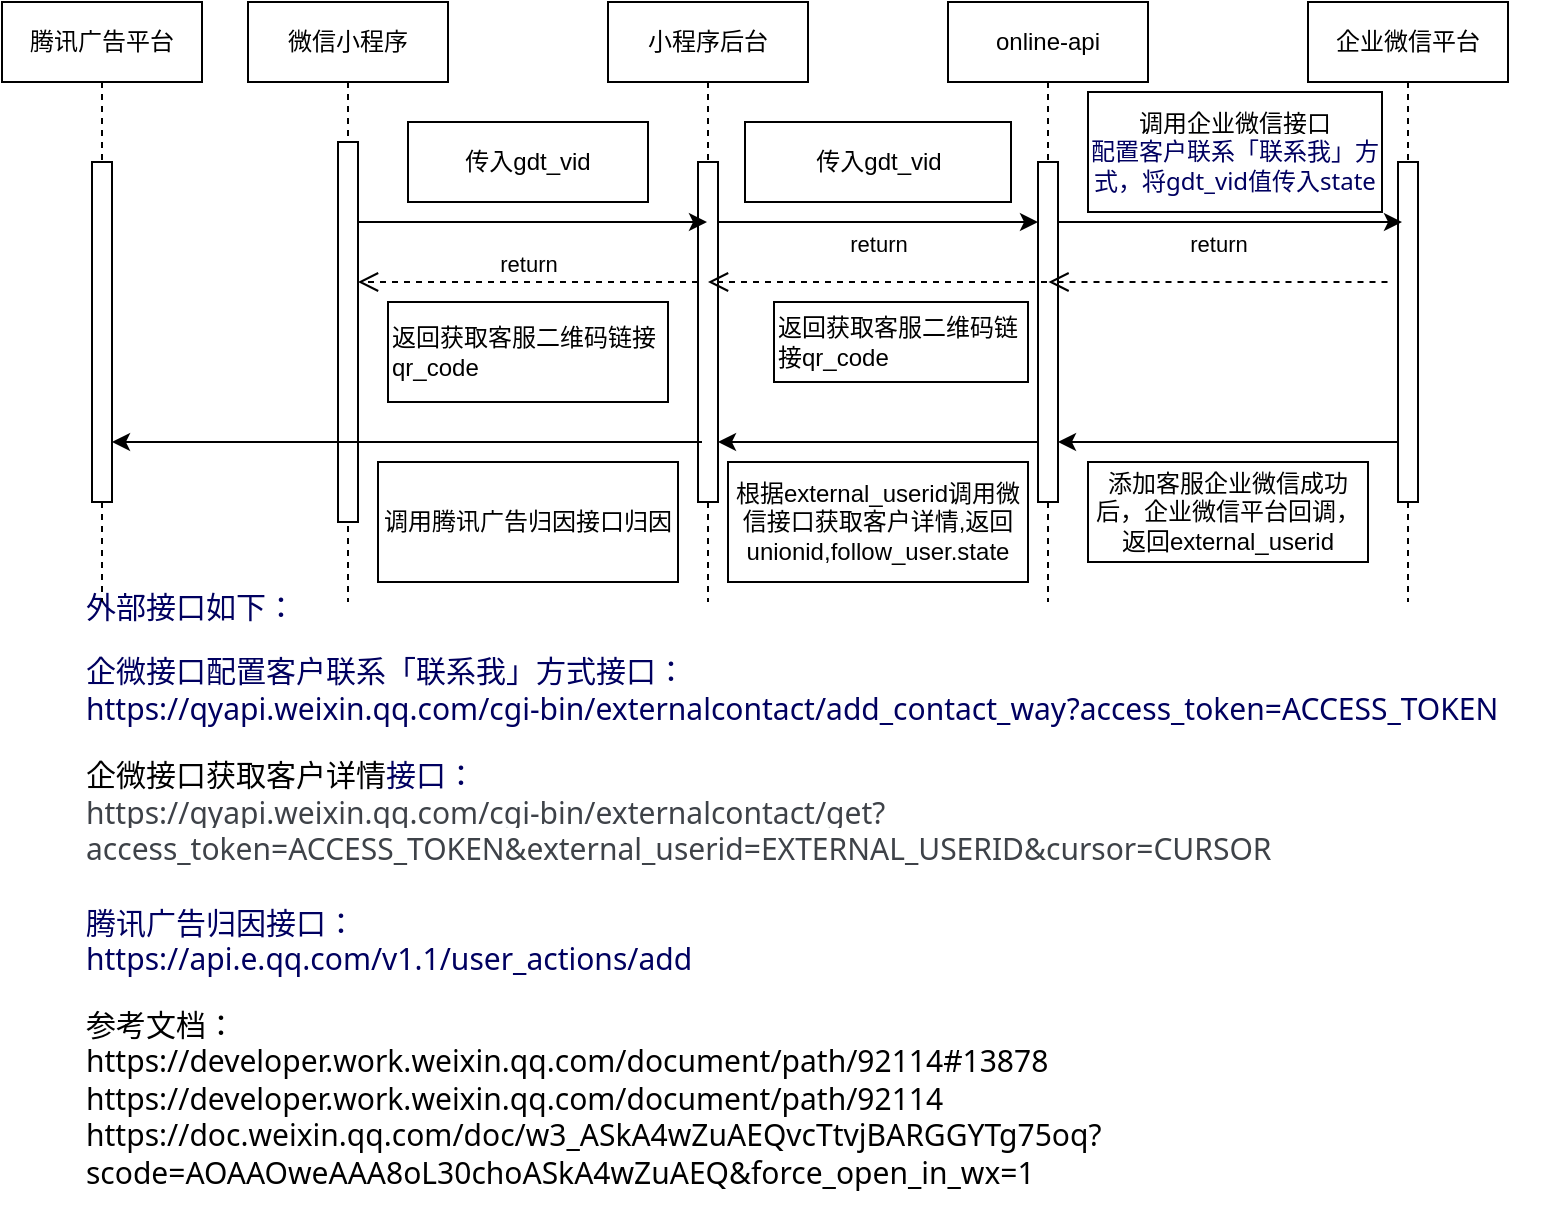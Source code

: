 <mxfile version="20.3.0" type="github">
  <diagram name="Page-1" id="2YBvvXClWsGukQMizWep">
    <mxGraphModel dx="1038" dy="571" grid="1" gridSize="10" guides="1" tooltips="1" connect="1" arrows="1" fold="1" page="1" pageScale="1" pageWidth="850" pageHeight="1100" math="0" shadow="0">
      <root>
        <mxCell id="0" />
        <mxCell id="1" parent="0" />
        <mxCell id="aM9ryv3xv72pqoxQDRHE-1" value="微信小程序" style="shape=umlLifeline;perimeter=lifelinePerimeter;whiteSpace=wrap;html=1;container=0;dropTarget=0;collapsible=0;recursiveResize=0;outlineConnect=0;portConstraint=eastwest;newEdgeStyle={&quot;edgeStyle&quot;:&quot;elbowEdgeStyle&quot;,&quot;elbow&quot;:&quot;vertical&quot;,&quot;curved&quot;:0,&quot;rounded&quot;:0};" parent="1" vertex="1">
          <mxGeometry x="143" y="40" width="100" height="300" as="geometry" />
        </mxCell>
        <mxCell id="aM9ryv3xv72pqoxQDRHE-2" value="" style="html=1;points=[];perimeter=orthogonalPerimeter;outlineConnect=0;targetShapes=umlLifeline;portConstraint=eastwest;newEdgeStyle={&quot;edgeStyle&quot;:&quot;elbowEdgeStyle&quot;,&quot;elbow&quot;:&quot;vertical&quot;,&quot;curved&quot;:0,&quot;rounded&quot;:0};" parent="aM9ryv3xv72pqoxQDRHE-1" vertex="1">
          <mxGeometry x="45" y="70" width="10" height="190" as="geometry" />
        </mxCell>
        <mxCell id="aM9ryv3xv72pqoxQDRHE-5" value="小程序后台" style="shape=umlLifeline;perimeter=lifelinePerimeter;whiteSpace=wrap;html=1;container=0;dropTarget=0;collapsible=0;recursiveResize=0;outlineConnect=0;portConstraint=eastwest;newEdgeStyle={&quot;edgeStyle&quot;:&quot;elbowEdgeStyle&quot;,&quot;elbow&quot;:&quot;vertical&quot;,&quot;curved&quot;:0,&quot;rounded&quot;:0};" parent="1" vertex="1">
          <mxGeometry x="323" y="40" width="100" height="300" as="geometry" />
        </mxCell>
        <mxCell id="aM9ryv3xv72pqoxQDRHE-6" value="" style="html=1;points=[];perimeter=orthogonalPerimeter;outlineConnect=0;targetShapes=umlLifeline;portConstraint=eastwest;newEdgeStyle={&quot;edgeStyle&quot;:&quot;elbowEdgeStyle&quot;,&quot;elbow&quot;:&quot;vertical&quot;,&quot;curved&quot;:0,&quot;rounded&quot;:0};" parent="aM9ryv3xv72pqoxQDRHE-5" vertex="1">
          <mxGeometry x="45" y="80" width="10" height="170" as="geometry" />
        </mxCell>
        <mxCell id="aM9ryv3xv72pqoxQDRHE-8" value="return" style="html=1;verticalAlign=bottom;endArrow=open;dashed=1;endSize=8;edgeStyle=elbowEdgeStyle;elbow=vertical;curved=0;rounded=0;" parent="1" source="aM9ryv3xv72pqoxQDRHE-6" target="aM9ryv3xv72pqoxQDRHE-2" edge="1">
          <mxGeometry relative="1" as="geometry">
            <mxPoint x="298" y="205" as="targetPoint" />
            <Array as="points">
              <mxPoint x="303" y="180" />
            </Array>
          </mxGeometry>
        </mxCell>
        <mxCell id="UjmmcWTGSM0Nlgv9XqiH-1" value="online-api" style="shape=umlLifeline;perimeter=lifelinePerimeter;whiteSpace=wrap;html=1;container=0;dropTarget=0;collapsible=0;recursiveResize=0;outlineConnect=0;portConstraint=eastwest;newEdgeStyle={&quot;edgeStyle&quot;:&quot;elbowEdgeStyle&quot;,&quot;elbow&quot;:&quot;vertical&quot;,&quot;curved&quot;:0,&quot;rounded&quot;:0};" vertex="1" parent="1">
          <mxGeometry x="493" y="40" width="100" height="300" as="geometry" />
        </mxCell>
        <mxCell id="UjmmcWTGSM0Nlgv9XqiH-2" value="" style="html=1;points=[];perimeter=orthogonalPerimeter;outlineConnect=0;targetShapes=umlLifeline;portConstraint=eastwest;newEdgeStyle={&quot;edgeStyle&quot;:&quot;elbowEdgeStyle&quot;,&quot;elbow&quot;:&quot;vertical&quot;,&quot;curved&quot;:0,&quot;rounded&quot;:0};" vertex="1" parent="UjmmcWTGSM0Nlgv9XqiH-1">
          <mxGeometry x="45" y="80" width="10" height="170" as="geometry" />
        </mxCell>
        <mxCell id="UjmmcWTGSM0Nlgv9XqiH-3" value="传入gdt_vid" style="rounded=0;whiteSpace=wrap;html=1;" vertex="1" parent="1">
          <mxGeometry x="223" y="100" width="120" height="40" as="geometry" />
        </mxCell>
        <mxCell id="UjmmcWTGSM0Nlgv9XqiH-7" value="" style="endArrow=classic;html=1;rounded=0;" edge="1" parent="1" source="aM9ryv3xv72pqoxQDRHE-2" target="aM9ryv3xv72pqoxQDRHE-5">
          <mxGeometry width="50" height="50" relative="1" as="geometry">
            <mxPoint x="503" y="310" as="sourcePoint" />
            <mxPoint x="553" y="260" as="targetPoint" />
            <Array as="points">
              <mxPoint x="293" y="150" />
            </Array>
          </mxGeometry>
        </mxCell>
        <mxCell id="UjmmcWTGSM0Nlgv9XqiH-8" value="" style="endArrow=classic;html=1;rounded=0;" edge="1" parent="1" source="aM9ryv3xv72pqoxQDRHE-6" target="UjmmcWTGSM0Nlgv9XqiH-2">
          <mxGeometry width="50" height="50" relative="1" as="geometry">
            <mxPoint x="503" y="310" as="sourcePoint" />
            <mxPoint x="553" y="260" as="targetPoint" />
            <Array as="points">
              <mxPoint x="463" y="150" />
            </Array>
          </mxGeometry>
        </mxCell>
        <mxCell id="UjmmcWTGSM0Nlgv9XqiH-9" value="传入gdt_vid" style="rounded=0;whiteSpace=wrap;html=1;" vertex="1" parent="1">
          <mxGeometry x="391.5" y="100" width="133" height="40" as="geometry" />
        </mxCell>
        <mxCell id="UjmmcWTGSM0Nlgv9XqiH-10" value="&lt;span style=&quot;background-color: rgb(255, 255, 255);&quot;&gt;&lt;font face=&quot;system-ui, -apple-system, Segoe UI, Roboto, Ubuntu, Cantarell, Noto Sans, sans-serif, BlinkMacSystemFont, Helvetica, PingFang SC, SCHeiti, Microsoft YaHei, sans-serif, Apple Color Emoji, Segoe UI Emoji, Segoe UI Symbol, Noto Color Emoji&quot;&gt;&lt;font color=&quot;rgba(14, 19, 26, 0.8)&quot;&gt;&lt;span style=&quot;font-size: 15px;&quot;&gt;外部接口如下：&lt;/span&gt;&lt;/font&gt;&lt;br&gt;&lt;br&gt;&lt;font color=&quot;rgba(14, 19, 26, 0.8)&quot;&gt;&lt;span style=&quot;font-size: 15px;&quot;&gt;企微接口&lt;/span&gt;&lt;/font&gt;&lt;font color=&quot;#000060&quot;&gt;&lt;span style=&quot;font-size: 15px;&quot;&gt;配置客户联系「联系我」方式&lt;/span&gt;&lt;/font&gt;&lt;font color=&quot;rgba(14, 19, 26, 0.8)&quot;&gt;&lt;span style=&quot;font-size: 15px;&quot;&gt;接口：&lt;/span&gt;&lt;/font&gt;&lt;br&gt;&lt;font color=&quot;#000060&quot;&gt;&lt;span style=&quot;font-size: 15px;&quot;&gt;https://qyapi.weixin.qq.com/cgi-bin/externalcontact/add_contact_way?access_token=ACCESS_TOKEN&lt;/span&gt;&lt;/font&gt;&lt;br&gt;&lt;br&gt;&lt;/font&gt;&lt;/span&gt;&lt;span style=&quot;font-size: 15px; text-align: center;&quot;&gt;企微接口获取客户详情&lt;/span&gt;&lt;span style=&quot;font-size: 15px; background-color: rgb(255, 255, 255);&quot;&gt;&lt;font face=&quot;system-ui, -apple-system, Segoe UI, Roboto, Ubuntu, Cantarell, Noto Sans, sans-serif, BlinkMacSystemFont, Helvetica, PingFang SC, SCHeiti, Microsoft YaHei, sans-serif, Apple Color Emoji, Segoe UI Emoji, Segoe UI Symbol, Noto Color Emoji&quot; color=&quot;rgba(14, 19, 26, 0.8)&quot;&gt;接口：&lt;br&gt;&lt;/font&gt;&lt;/span&gt;&lt;span style=&quot;font-size: 15px; color: rgba(14, 19, 26, 0.8); font-family: system-ui, -apple-system, &amp;quot;Segoe UI&amp;quot;, Roboto, Ubuntu, Cantarell, &amp;quot;Noto Sans&amp;quot;, sans-serif, BlinkMacSystemFont, Helvetica, &amp;quot;PingFang SC&amp;quot;, SCHeiti, &amp;quot;Microsoft YaHei&amp;quot;, sans-serif, &amp;quot;Apple Color Emoji&amp;quot;, &amp;quot;Segoe UI Emoji&amp;quot;, &amp;quot;Segoe UI Symbol&amp;quot;, &amp;quot;Noto Color Emoji&amp;quot;; background-color: rgb(255, 255, 255);&quot;&gt;https://qyapi.weixin.qq.com/cgi-bin/externalcontact/get?access_token=ACCESS_TOKEN&amp;amp;external_userid=EXTERNAL_USERID&amp;amp;cursor=CURSOR&lt;br&gt;&lt;br&gt;&lt;/span&gt;&lt;span style=&quot;background-color: rgb(255, 255, 255);&quot;&gt;&lt;font style=&quot;&quot; face=&quot;system-ui, -apple-system, Segoe UI, Roboto, Ubuntu, Cantarell, Noto Sans, sans-serif, BlinkMacSystemFont, Helvetica, PingFang SC, SCHeiti, Microsoft YaHei, sans-serif, Apple Color Emoji, Segoe UI Emoji, Segoe UI Symbol, Noto Color Emoji&quot;&gt;&lt;font style=&quot;font-size: 15px;&quot; color=&quot;rgba(14, 19, 26, 0.8)&quot;&gt;&lt;span style=&quot;font-size: 15px;&quot;&gt;腾讯广告归因接口：&lt;/span&gt;&lt;/font&gt;&lt;br&gt;&lt;font style=&quot;font-size: 15px;&quot; color=&quot;#000060&quot;&gt;&lt;span style=&quot;font-size: 15px;&quot;&gt;https://api.e.qq.com/v1.1/user_actions/add&lt;br&gt;&lt;/span&gt;&lt;/font&gt;&lt;br&gt;&lt;span style=&quot;font-size: 15px;&quot;&gt;参考文档：&lt;/span&gt;&lt;br&gt;&lt;span style=&quot;font-size: 15px;&quot;&gt;https://developer.work.weixin.qq.com/document/path/92114#13878&lt;/span&gt;&lt;br&gt;&lt;span style=&quot;font-size: 15px;&quot;&gt;https://developer.work.weixin.qq.com/document/path/92114&lt;/span&gt;&lt;br&gt;&lt;span style=&quot;font-size: 15px;&quot;&gt;https://doc.weixin.qq.com/doc/w3_ASkA4wZuAEQvcTtvjBARGGYTg75oq?scode=AOAAOweAAA8oL30choASkA4wZuAEQ&amp;amp;force_open_in_wx=1&lt;/span&gt;&lt;br&gt;&lt;br&gt;&lt;/font&gt;&lt;/span&gt;" style="rounded=0;whiteSpace=wrap;html=1;align=left;labelBorderColor=none;strokeColor=none;" vertex="1" parent="1">
          <mxGeometry x="60" y="350" width="730" height="280" as="geometry" />
        </mxCell>
        <mxCell id="UjmmcWTGSM0Nlgv9XqiH-11" value="return" style="html=1;verticalAlign=bottom;endArrow=open;dashed=1;endSize=8;edgeStyle=elbowEdgeStyle;elbow=vertical;curved=0;rounded=0;" edge="1" parent="1" source="UjmmcWTGSM0Nlgv9XqiH-1">
          <mxGeometry x="-0.003" y="-10" relative="1" as="geometry">
            <mxPoint x="373" y="180" as="targetPoint" />
            <Array as="points">
              <mxPoint x="413" y="180" />
            </Array>
            <mxPoint x="378" y="290" as="sourcePoint" />
            <mxPoint as="offset" />
          </mxGeometry>
        </mxCell>
        <mxCell id="UjmmcWTGSM0Nlgv9XqiH-12" value="返回获取客服二维码链接qr_code" style="rounded=0;whiteSpace=wrap;html=1;labelBorderColor=none;align=left;" vertex="1" parent="1">
          <mxGeometry x="406" y="190" width="127" height="40" as="geometry" />
        </mxCell>
        <mxCell id="UjmmcWTGSM0Nlgv9XqiH-13" value="返回获取客服二维码链接&lt;br&gt;qr_code" style="rounded=0;whiteSpace=wrap;html=1;labelBorderColor=none;labelPosition=center;verticalLabelPosition=middle;align=left;verticalAlign=middle;" vertex="1" parent="1">
          <mxGeometry x="213" y="190" width="140" height="50" as="geometry" />
        </mxCell>
        <mxCell id="UjmmcWTGSM0Nlgv9XqiH-14" value="" style="endArrow=classic;html=1;rounded=0;" edge="1" parent="1" target="UjmmcWTGSM0Nlgv9XqiH-19">
          <mxGeometry width="50" height="50" relative="1" as="geometry">
            <mxPoint x="370" y="260" as="sourcePoint" />
            <mxPoint x="633" y="240" as="targetPoint" />
            <Array as="points" />
          </mxGeometry>
        </mxCell>
        <mxCell id="UjmmcWTGSM0Nlgv9XqiH-16" value="添加客服企业微信成功后，企业微信平台回调，返回external_userid" style="rounded=0;whiteSpace=wrap;html=1;labelBorderColor=none;" vertex="1" parent="1">
          <mxGeometry x="563" y="270" width="140" height="50" as="geometry" />
        </mxCell>
        <mxCell id="UjmmcWTGSM0Nlgv9XqiH-18" value="腾讯广告平台" style="shape=umlLifeline;perimeter=lifelinePerimeter;whiteSpace=wrap;html=1;container=0;dropTarget=0;collapsible=0;recursiveResize=0;outlineConnect=0;portConstraint=eastwest;newEdgeStyle={&quot;edgeStyle&quot;:&quot;elbowEdgeStyle&quot;,&quot;elbow&quot;:&quot;vertical&quot;,&quot;curved&quot;:0,&quot;rounded&quot;:0};" vertex="1" parent="1">
          <mxGeometry x="20" y="40" width="100" height="300" as="geometry" />
        </mxCell>
        <mxCell id="UjmmcWTGSM0Nlgv9XqiH-19" value="" style="html=1;points=[];perimeter=orthogonalPerimeter;outlineConnect=0;targetShapes=umlLifeline;portConstraint=eastwest;newEdgeStyle={&quot;edgeStyle&quot;:&quot;elbowEdgeStyle&quot;,&quot;elbow&quot;:&quot;vertical&quot;,&quot;curved&quot;:0,&quot;rounded&quot;:0};" vertex="1" parent="UjmmcWTGSM0Nlgv9XqiH-18">
          <mxGeometry x="45" y="80" width="10" height="170" as="geometry" />
        </mxCell>
        <mxCell id="UjmmcWTGSM0Nlgv9XqiH-20" value="&lt;font style=&quot;font-size: 12px;&quot;&gt;调用企业微信接口&lt;br&gt;&lt;span style=&quot;color: rgb(0, 0, 96); font-family: system-ui, -apple-system, &amp;quot;Segoe UI&amp;quot;, Roboto, Ubuntu, Cantarell, &amp;quot;Noto Sans&amp;quot;, sans-serif, BlinkMacSystemFont, Helvetica, &amp;quot;PingFang SC&amp;quot;, SCHeiti, &amp;quot;Microsoft YaHei&amp;quot;, sans-serif, &amp;quot;Apple Color Emoji&amp;quot;, &amp;quot;Segoe UI Emoji&amp;quot;, &amp;quot;Segoe UI Symbol&amp;quot;, &amp;quot;Noto Color Emoji&amp;quot;; text-align: left; background-color: rgb(255, 255, 255);&quot;&gt;配置客户联系「联系我」方式，将&lt;/span&gt;&lt;/font&gt;&lt;font face=&quot;system-ui, -apple-system, Segoe UI, Roboto, Ubuntu, Cantarell, Noto Sans, sans-serif, BlinkMacSystemFont, Helvetica, PingFang SC, SCHeiti, Microsoft YaHei, sans-serif, Apple Color Emoji, Segoe UI Emoji, Segoe UI Symbol, Noto Color Emoji&quot; color=&quot;#000060&quot;&gt;gdt_vid值传入state&lt;/font&gt;" style="rounded=0;whiteSpace=wrap;html=1;" vertex="1" parent="1">
          <mxGeometry x="563" y="85" width="147" height="60" as="geometry" />
        </mxCell>
        <mxCell id="UjmmcWTGSM0Nlgv9XqiH-23" value="" style="endArrow=classic;html=1;rounded=0;" edge="1" parent="1" source="UjmmcWTGSM0Nlgv9XqiH-28">
          <mxGeometry width="50" height="50" relative="1" as="geometry">
            <mxPoint x="708" y="260" as="sourcePoint" />
            <mxPoint x="548" y="260" as="targetPoint" />
            <Array as="points">
              <mxPoint x="643" y="260" />
              <mxPoint x="603" y="260" />
            </Array>
          </mxGeometry>
        </mxCell>
        <mxCell id="UjmmcWTGSM0Nlgv9XqiH-24" value="return" style="html=1;verticalAlign=bottom;endArrow=open;dashed=1;endSize=8;edgeStyle=elbowEdgeStyle;elbow=vertical;curved=0;rounded=0;" edge="1" parent="1">
          <mxGeometry x="-0.003" y="-10" relative="1" as="geometry">
            <mxPoint x="543.25" y="180" as="targetPoint" />
            <Array as="points">
              <mxPoint x="583.25" y="180" />
            </Array>
            <mxPoint x="712.75" y="180" as="sourcePoint" />
            <mxPoint as="offset" />
          </mxGeometry>
        </mxCell>
        <mxCell id="UjmmcWTGSM0Nlgv9XqiH-25" value="根据external_userid调用微信接口获取客户详情,返回unionid,follow_user.state" style="rounded=0;whiteSpace=wrap;html=1;labelBorderColor=none;" vertex="1" parent="1">
          <mxGeometry x="383" y="270" width="150" height="60" as="geometry" />
        </mxCell>
        <mxCell id="UjmmcWTGSM0Nlgv9XqiH-27" value="企业微信平台" style="shape=umlLifeline;perimeter=lifelinePerimeter;whiteSpace=wrap;html=1;container=0;dropTarget=0;collapsible=0;recursiveResize=0;outlineConnect=0;portConstraint=eastwest;newEdgeStyle={&quot;edgeStyle&quot;:&quot;elbowEdgeStyle&quot;,&quot;elbow&quot;:&quot;vertical&quot;,&quot;curved&quot;:0,&quot;rounded&quot;:0};" vertex="1" parent="1">
          <mxGeometry x="673" y="40" width="100" height="300" as="geometry" />
        </mxCell>
        <mxCell id="UjmmcWTGSM0Nlgv9XqiH-28" value="" style="html=1;points=[];perimeter=orthogonalPerimeter;outlineConnect=0;targetShapes=umlLifeline;portConstraint=eastwest;newEdgeStyle={&quot;edgeStyle&quot;:&quot;elbowEdgeStyle&quot;,&quot;elbow&quot;:&quot;vertical&quot;,&quot;curved&quot;:0,&quot;rounded&quot;:0};" vertex="1" parent="UjmmcWTGSM0Nlgv9XqiH-27">
          <mxGeometry x="45" y="80" width="10" height="170" as="geometry" />
        </mxCell>
        <mxCell id="UjmmcWTGSM0Nlgv9XqiH-29" value="" style="endArrow=classic;html=1;rounded=0;" edge="1" parent="1" source="UjmmcWTGSM0Nlgv9XqiH-2" target="aM9ryv3xv72pqoxQDRHE-6">
          <mxGeometry width="50" height="50" relative="1" as="geometry">
            <mxPoint x="548" y="270" as="sourcePoint" />
            <mxPoint x="388" y="270" as="targetPoint" />
            <Array as="points">
              <mxPoint x="450" y="260" />
            </Array>
          </mxGeometry>
        </mxCell>
        <mxCell id="UjmmcWTGSM0Nlgv9XqiH-30" value="" style="endArrow=classic;html=1;rounded=0;" edge="1" parent="1">
          <mxGeometry width="50" height="50" relative="1" as="geometry">
            <mxPoint x="548" y="150" as="sourcePoint" />
            <mxPoint x="720" y="150" as="targetPoint" />
            <Array as="points">
              <mxPoint x="720" y="150" />
            </Array>
          </mxGeometry>
        </mxCell>
        <mxCell id="UjmmcWTGSM0Nlgv9XqiH-31" value="调用腾讯广告归因接口归因" style="rounded=0;whiteSpace=wrap;html=1;labelBorderColor=none;" vertex="1" parent="1">
          <mxGeometry x="208" y="270" width="150" height="60" as="geometry" />
        </mxCell>
      </root>
    </mxGraphModel>
  </diagram>
</mxfile>
